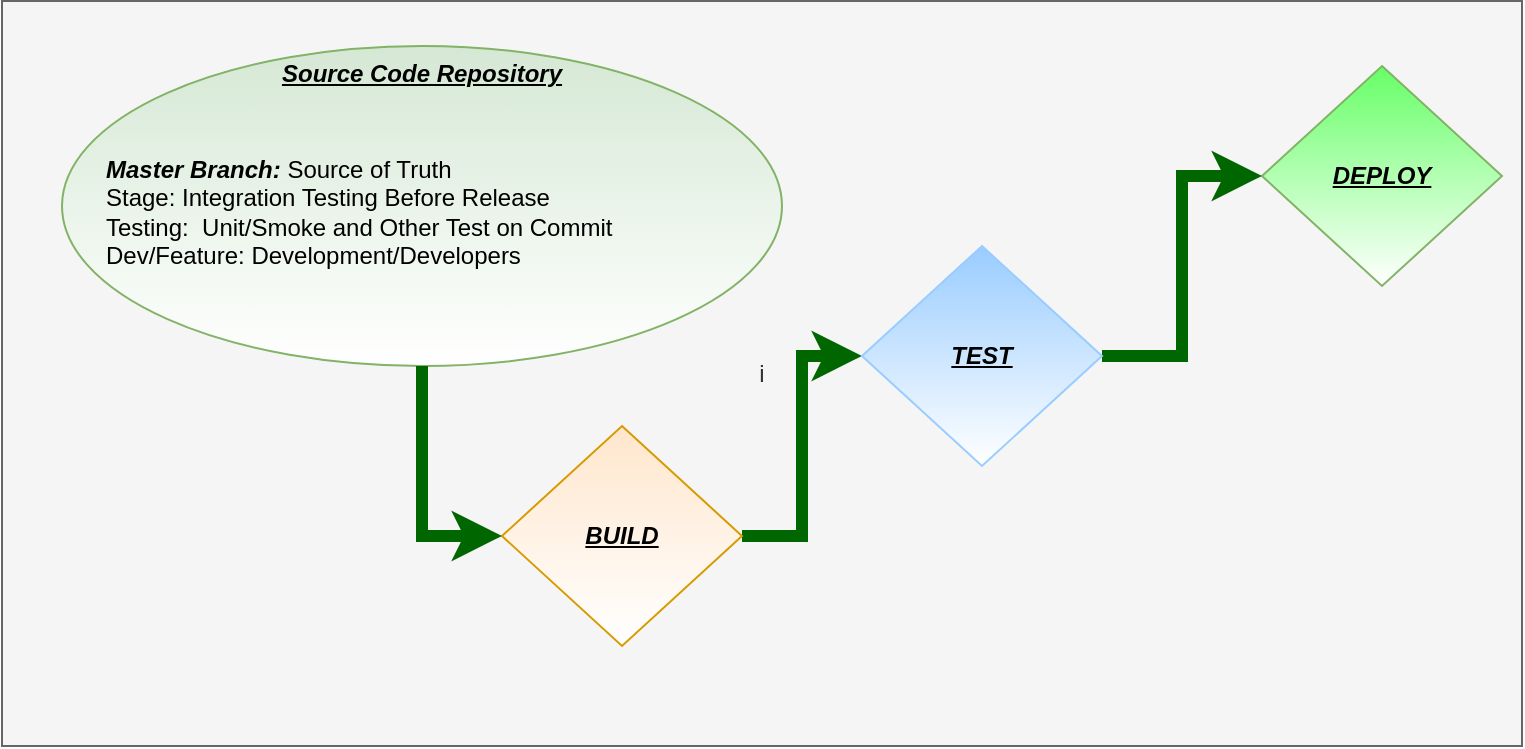 <mxfile version="13.7.9" type="github">
  <diagram id="xs-DaZB50UqAwkXIxK_c" name="Page-1">
    <mxGraphModel dx="1733" dy="627" grid="1" gridSize="10" guides="1" tooltips="1" connect="1" arrows="1" fold="1" page="1" pageScale="1" pageWidth="850" pageHeight="1100" math="0" shadow="0">
      <root>
        <mxCell id="0" />
        <mxCell id="1" parent="0" />
        <mxCell id="y3-cLAKcxzf6XnUYkNua-1" value="i" style="rounded=0;whiteSpace=wrap;html=1;fillColor=#f5f5f5;strokeColor=#666666;fontColor=#333333;" vertex="1" parent="1">
          <mxGeometry x="-810" y="77.5" width="760" height="372.5" as="geometry" />
        </mxCell>
        <mxCell id="y3-cLAKcxzf6XnUYkNua-35" style="edgeStyle=orthogonalEdgeStyle;rounded=0;orthogonalLoop=1;jettySize=auto;html=1;exitX=1;exitY=0.5;exitDx=0;exitDy=0;strokeColor=#006600;strokeWidth=6;" edge="1" parent="1" source="y3-cLAKcxzf6XnUYkNua-26" target="y3-cLAKcxzf6XnUYkNua-32">
          <mxGeometry relative="1" as="geometry" />
        </mxCell>
        <mxCell id="y3-cLAKcxzf6XnUYkNua-26" value="&lt;b&gt;&lt;i&gt;&lt;u&gt;BUILD&lt;/u&gt;&lt;/i&gt;&lt;/b&gt;" style="rhombus;whiteSpace=wrap;html=1;fillColor=#ffe6cc;align=center;strokeColor=#d79b00;gradientColor=#ffffff;verticalAlign=middle;" vertex="1" parent="1">
          <mxGeometry x="-560" y="290" width="120" height="110" as="geometry" />
        </mxCell>
        <mxCell id="y3-cLAKcxzf6XnUYkNua-31" value="&lt;b&gt;&lt;i&gt;&lt;u&gt;DEPLOY&lt;/u&gt;&lt;/i&gt;&lt;/b&gt;" style="rhombus;whiteSpace=wrap;html=1;align=center;strokeColor=#82b366;verticalAlign=middle;fillColor=#66FF66;gradientColor=#ffffff;" vertex="1" parent="1">
          <mxGeometry x="-180" y="110" width="120" height="110" as="geometry" />
        </mxCell>
        <mxCell id="y3-cLAKcxzf6XnUYkNua-37" style="edgeStyle=orthogonalEdgeStyle;rounded=0;orthogonalLoop=1;jettySize=auto;html=1;exitX=1;exitY=0.5;exitDx=0;exitDy=0;strokeColor=#006600;strokeWidth=6;" edge="1" parent="1" source="y3-cLAKcxzf6XnUYkNua-32" target="y3-cLAKcxzf6XnUYkNua-31">
          <mxGeometry relative="1" as="geometry" />
        </mxCell>
        <mxCell id="y3-cLAKcxzf6XnUYkNua-32" value="&lt;b&gt;&lt;i&gt;&lt;u&gt;TEST&lt;/u&gt;&lt;/i&gt;&lt;/b&gt;" style="rhombus;whiteSpace=wrap;html=1;align=center;gradientColor=#ffffff;verticalAlign=middle;fillColor=#99CCFF;strokeColor=#99CCFF;" vertex="1" parent="1">
          <mxGeometry x="-380" y="200" width="120" height="110" as="geometry" />
        </mxCell>
        <mxCell id="y3-cLAKcxzf6XnUYkNua-33" value="" style="group" vertex="1" connectable="0" parent="1">
          <mxGeometry x="-780" y="100" width="390" height="160" as="geometry" />
        </mxCell>
        <mxCell id="y3-cLAKcxzf6XnUYkNua-12" value="Source Code Repository" style="ellipse;whiteSpace=wrap;html=1;fillColor=#d5e8d4;strokeColor=#82b366;gradientColor=#ffffff;verticalAlign=top;fontStyle=7" vertex="1" parent="y3-cLAKcxzf6XnUYkNua-33">
          <mxGeometry width="360" height="160" as="geometry" />
        </mxCell>
        <mxCell id="y3-cLAKcxzf6XnUYkNua-24" value="&lt;i style=&quot;font-weight: bold&quot;&gt;Master Branch:&amp;nbsp;&lt;/i&gt;Source of Truth&amp;nbsp;&lt;br&gt;Stage: Integration Testing Before Release&lt;br&gt;Testing:&amp;nbsp; Unit/Smoke and Other Test on Commit&lt;br&gt;Dev/Feature: Development/Developers&amp;nbsp;&amp;nbsp;&lt;br&gt;" style="text;html=1;strokeColor=none;fillColor=none;align=left;verticalAlign=top;whiteSpace=wrap;rounded=0;" vertex="1" parent="y3-cLAKcxzf6XnUYkNua-33">
          <mxGeometry x="20" y="47.5" width="370" height="90" as="geometry" />
        </mxCell>
        <mxCell id="y3-cLAKcxzf6XnUYkNua-34" style="edgeStyle=orthogonalEdgeStyle;rounded=0;orthogonalLoop=1;jettySize=auto;html=1;exitX=0.5;exitY=1;exitDx=0;exitDy=0;entryX=0;entryY=0.5;entryDx=0;entryDy=0;strokeWidth=6;strokeColor=#006600;" edge="1" parent="1" source="y3-cLAKcxzf6XnUYkNua-12" target="y3-cLAKcxzf6XnUYkNua-26">
          <mxGeometry relative="1" as="geometry" />
        </mxCell>
      </root>
    </mxGraphModel>
  </diagram>
</mxfile>
